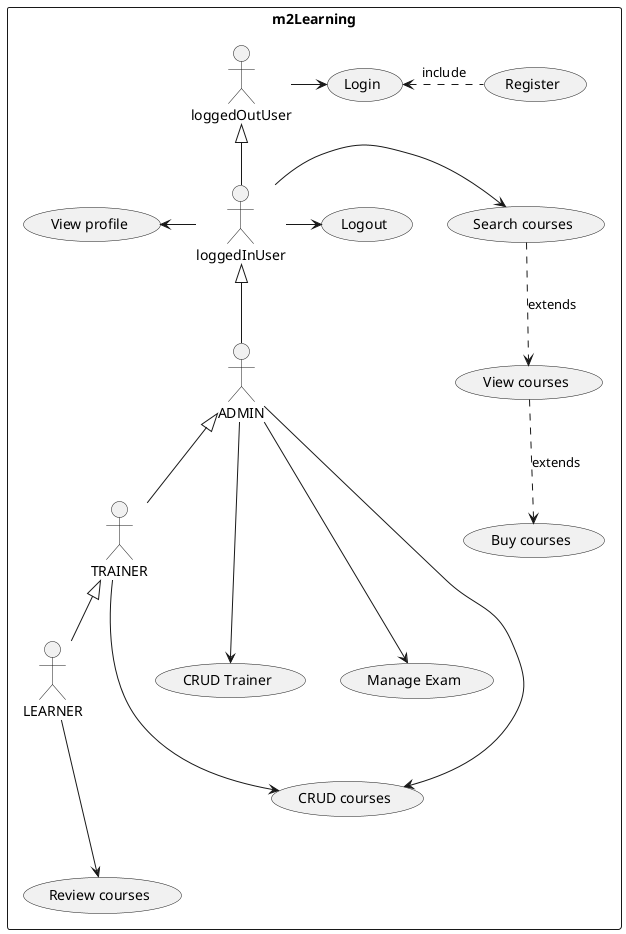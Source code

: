 @startuml usecaseDG

rectangle "m2Learning"{
    'creating actor
    actor loggedInUser
    actor loggedOutUser
    actor ADMIN
    actor TRAINER
    actor LEARNER

    'Adding extensions
    loggedOutUser <|-- loggedInUser
    loggedInUser <|-- ADMIN
    ADMIN <|-- TRAINER
    TRAINER <|-- LEARNER

    'Usecase for loggedOut user
    loggedOutUser --right-> (Login)
    Login <. (Register): include

    'Usecase for loggedIn user
    loggedInUser --right-> (Logout)
    loggedInUser --right-> (Search courses)
    loggedInUser --left-> (View profile)
    (Search courses) .down.> (View courses): extends
    (View courses) .down.> (Buy courses): extends

    'Usecase for ADMIN user
    ADMIN --down-> (CRUD courses)
    ADMIN --down-> (CRUD Trainer)
    ADMIN --down-> (Manage Exam)

    'Usecase for TRAINER user
    TRAINER --down-> (CRUD courses)

    'Usecase for LEARNER user
    LEARNER --down-> (Review courses)
}
@enduml